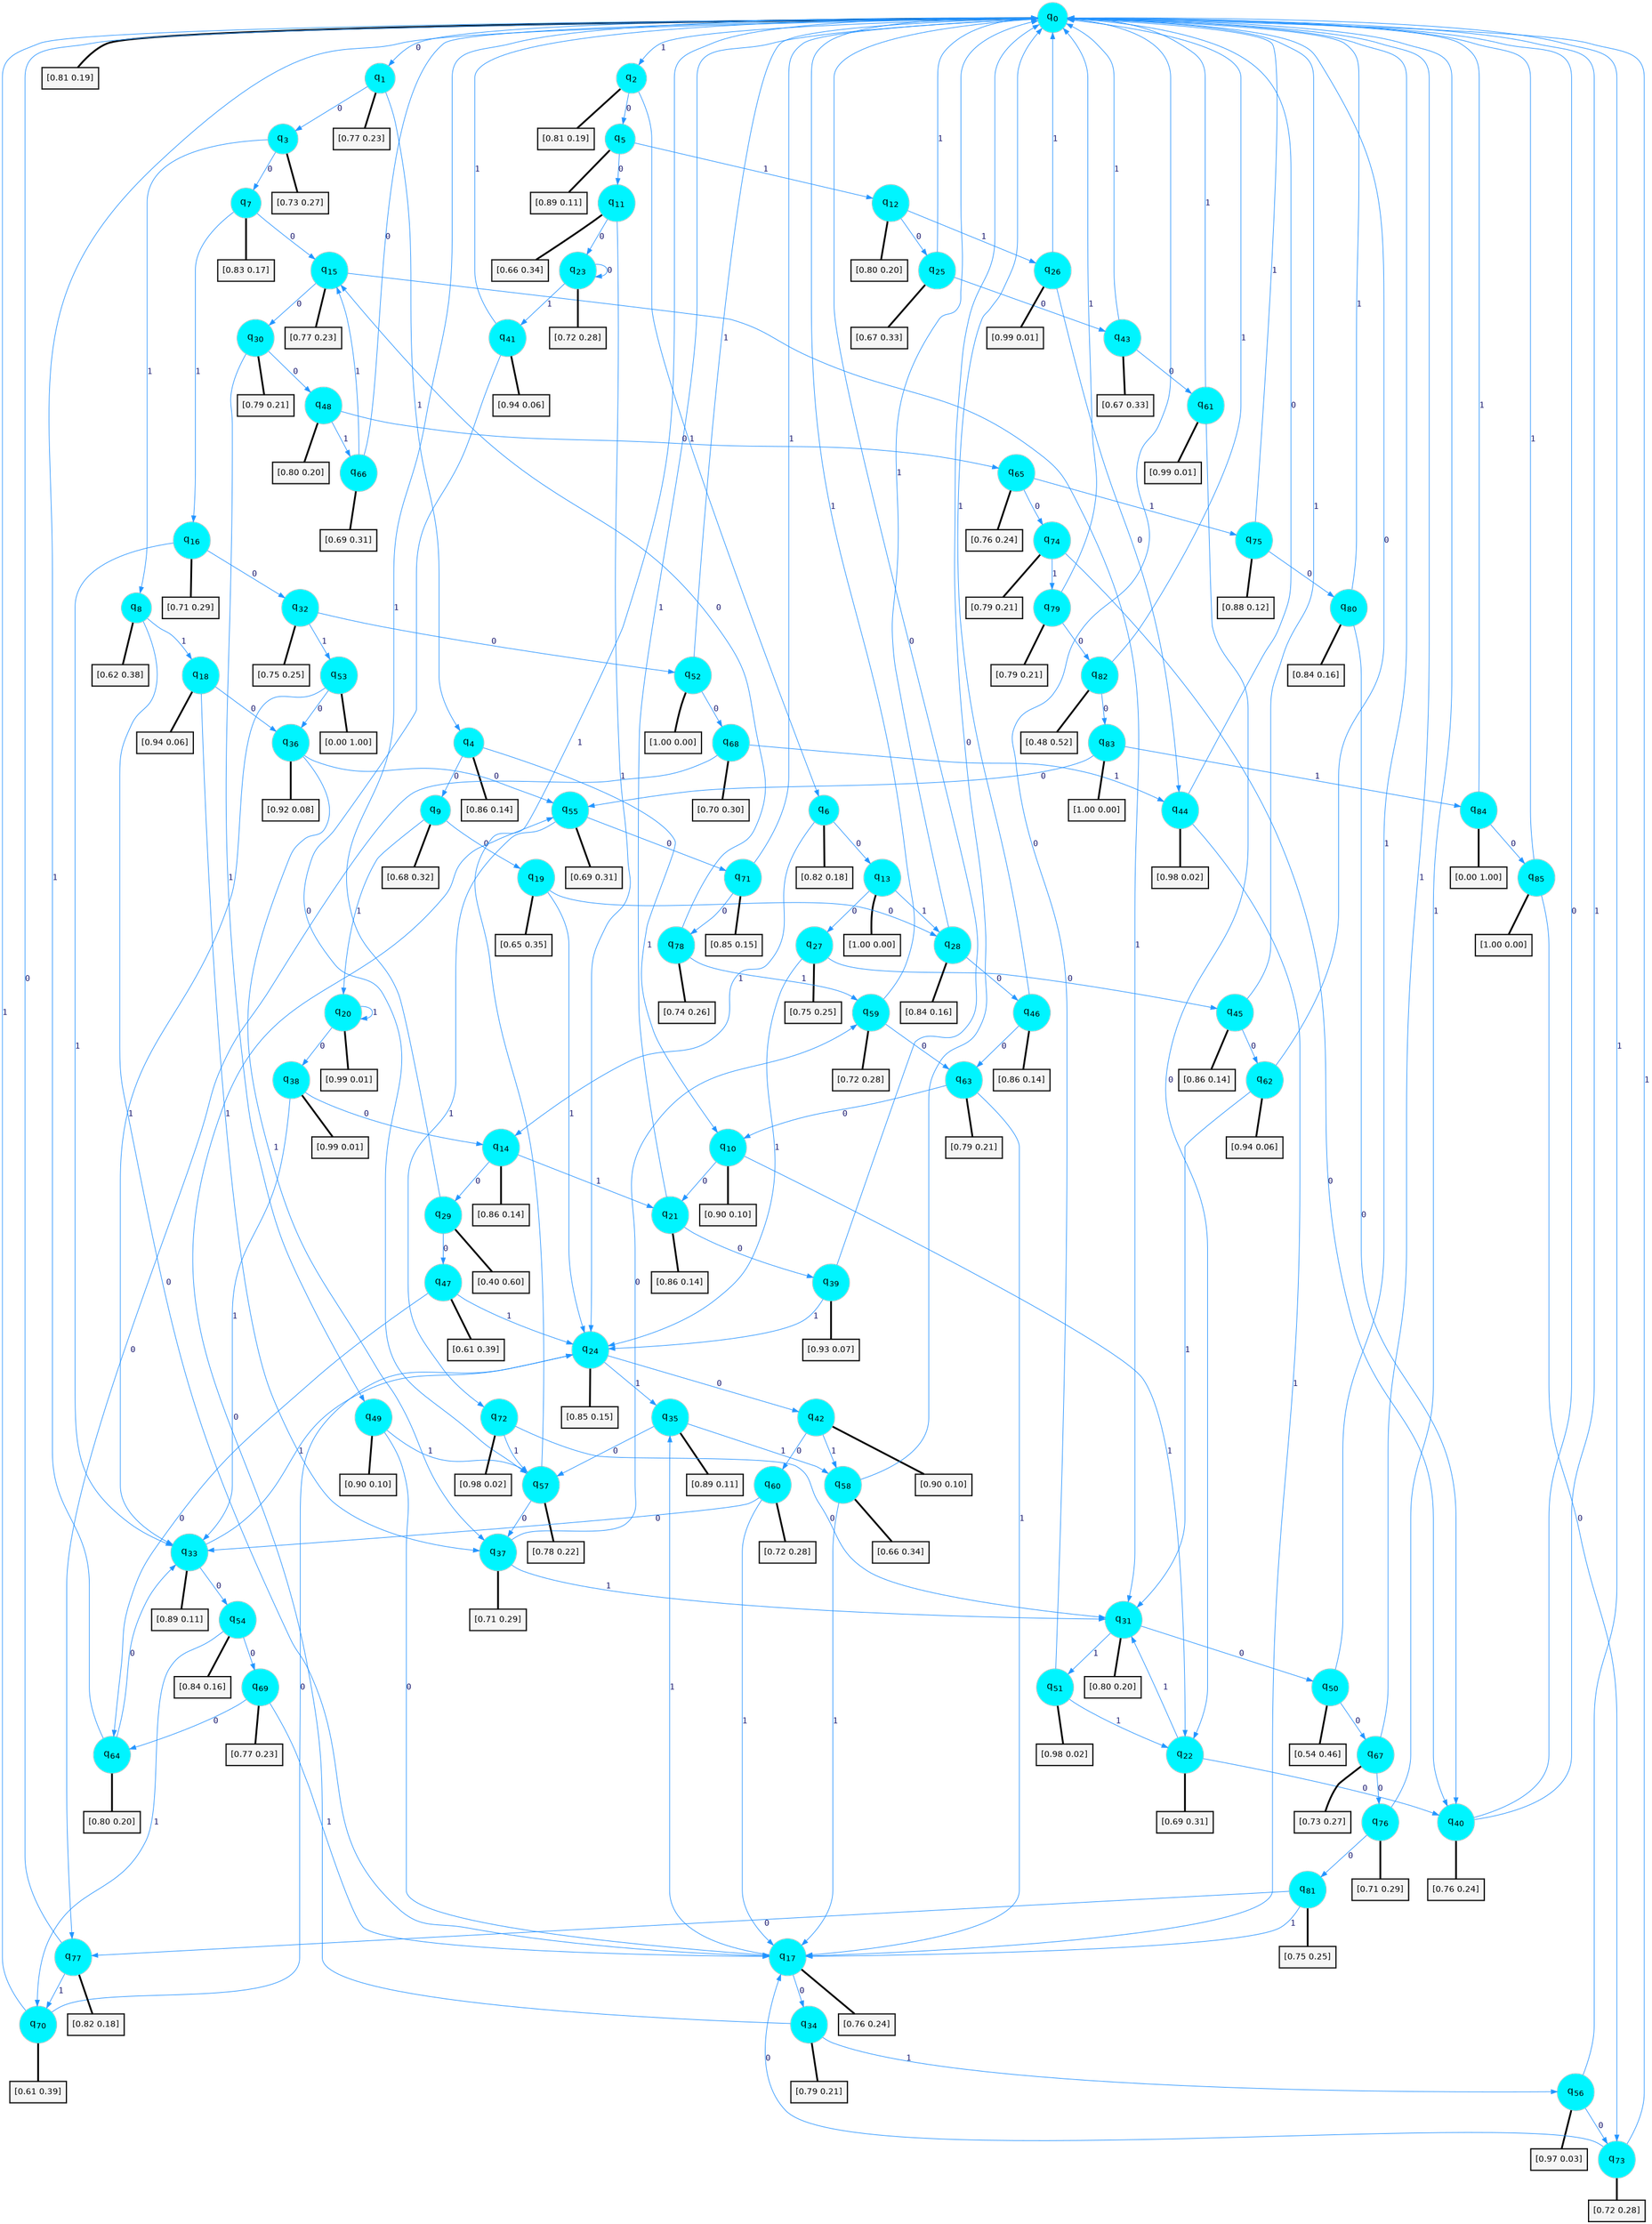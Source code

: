 digraph G {
graph [
bgcolor=transparent, dpi=300, rankdir=TD, size="40,25"];
node [
color=gray, fillcolor=turquoise1, fontcolor=black, fontname=Helvetica, fontsize=16, fontweight=bold, shape=circle, style=filled];
edge [
arrowsize=1, color=dodgerblue1, fontcolor=midnightblue, fontname=courier, fontweight=bold, penwidth=1, style=solid, weight=20];
0[label=<q<SUB>0</SUB>>];
1[label=<q<SUB>1</SUB>>];
2[label=<q<SUB>2</SUB>>];
3[label=<q<SUB>3</SUB>>];
4[label=<q<SUB>4</SUB>>];
5[label=<q<SUB>5</SUB>>];
6[label=<q<SUB>6</SUB>>];
7[label=<q<SUB>7</SUB>>];
8[label=<q<SUB>8</SUB>>];
9[label=<q<SUB>9</SUB>>];
10[label=<q<SUB>10</SUB>>];
11[label=<q<SUB>11</SUB>>];
12[label=<q<SUB>12</SUB>>];
13[label=<q<SUB>13</SUB>>];
14[label=<q<SUB>14</SUB>>];
15[label=<q<SUB>15</SUB>>];
16[label=<q<SUB>16</SUB>>];
17[label=<q<SUB>17</SUB>>];
18[label=<q<SUB>18</SUB>>];
19[label=<q<SUB>19</SUB>>];
20[label=<q<SUB>20</SUB>>];
21[label=<q<SUB>21</SUB>>];
22[label=<q<SUB>22</SUB>>];
23[label=<q<SUB>23</SUB>>];
24[label=<q<SUB>24</SUB>>];
25[label=<q<SUB>25</SUB>>];
26[label=<q<SUB>26</SUB>>];
27[label=<q<SUB>27</SUB>>];
28[label=<q<SUB>28</SUB>>];
29[label=<q<SUB>29</SUB>>];
30[label=<q<SUB>30</SUB>>];
31[label=<q<SUB>31</SUB>>];
32[label=<q<SUB>32</SUB>>];
33[label=<q<SUB>33</SUB>>];
34[label=<q<SUB>34</SUB>>];
35[label=<q<SUB>35</SUB>>];
36[label=<q<SUB>36</SUB>>];
37[label=<q<SUB>37</SUB>>];
38[label=<q<SUB>38</SUB>>];
39[label=<q<SUB>39</SUB>>];
40[label=<q<SUB>40</SUB>>];
41[label=<q<SUB>41</SUB>>];
42[label=<q<SUB>42</SUB>>];
43[label=<q<SUB>43</SUB>>];
44[label=<q<SUB>44</SUB>>];
45[label=<q<SUB>45</SUB>>];
46[label=<q<SUB>46</SUB>>];
47[label=<q<SUB>47</SUB>>];
48[label=<q<SUB>48</SUB>>];
49[label=<q<SUB>49</SUB>>];
50[label=<q<SUB>50</SUB>>];
51[label=<q<SUB>51</SUB>>];
52[label=<q<SUB>52</SUB>>];
53[label=<q<SUB>53</SUB>>];
54[label=<q<SUB>54</SUB>>];
55[label=<q<SUB>55</SUB>>];
56[label=<q<SUB>56</SUB>>];
57[label=<q<SUB>57</SUB>>];
58[label=<q<SUB>58</SUB>>];
59[label=<q<SUB>59</SUB>>];
60[label=<q<SUB>60</SUB>>];
61[label=<q<SUB>61</SUB>>];
62[label=<q<SUB>62</SUB>>];
63[label=<q<SUB>63</SUB>>];
64[label=<q<SUB>64</SUB>>];
65[label=<q<SUB>65</SUB>>];
66[label=<q<SUB>66</SUB>>];
67[label=<q<SUB>67</SUB>>];
68[label=<q<SUB>68</SUB>>];
69[label=<q<SUB>69</SUB>>];
70[label=<q<SUB>70</SUB>>];
71[label=<q<SUB>71</SUB>>];
72[label=<q<SUB>72</SUB>>];
73[label=<q<SUB>73</SUB>>];
74[label=<q<SUB>74</SUB>>];
75[label=<q<SUB>75</SUB>>];
76[label=<q<SUB>76</SUB>>];
77[label=<q<SUB>77</SUB>>];
78[label=<q<SUB>78</SUB>>];
79[label=<q<SUB>79</SUB>>];
80[label=<q<SUB>80</SUB>>];
81[label=<q<SUB>81</SUB>>];
82[label=<q<SUB>82</SUB>>];
83[label=<q<SUB>83</SUB>>];
84[label=<q<SUB>84</SUB>>];
85[label=<q<SUB>85</SUB>>];
86[label="[0.81 0.19]", shape=box,fontcolor=black, fontname=Helvetica, fontsize=14, penwidth=2, fillcolor=whitesmoke,color=black];
87[label="[0.77 0.23]", shape=box,fontcolor=black, fontname=Helvetica, fontsize=14, penwidth=2, fillcolor=whitesmoke,color=black];
88[label="[0.81 0.19]", shape=box,fontcolor=black, fontname=Helvetica, fontsize=14, penwidth=2, fillcolor=whitesmoke,color=black];
89[label="[0.73 0.27]", shape=box,fontcolor=black, fontname=Helvetica, fontsize=14, penwidth=2, fillcolor=whitesmoke,color=black];
90[label="[0.86 0.14]", shape=box,fontcolor=black, fontname=Helvetica, fontsize=14, penwidth=2, fillcolor=whitesmoke,color=black];
91[label="[0.89 0.11]", shape=box,fontcolor=black, fontname=Helvetica, fontsize=14, penwidth=2, fillcolor=whitesmoke,color=black];
92[label="[0.82 0.18]", shape=box,fontcolor=black, fontname=Helvetica, fontsize=14, penwidth=2, fillcolor=whitesmoke,color=black];
93[label="[0.83 0.17]", shape=box,fontcolor=black, fontname=Helvetica, fontsize=14, penwidth=2, fillcolor=whitesmoke,color=black];
94[label="[0.62 0.38]", shape=box,fontcolor=black, fontname=Helvetica, fontsize=14, penwidth=2, fillcolor=whitesmoke,color=black];
95[label="[0.68 0.32]", shape=box,fontcolor=black, fontname=Helvetica, fontsize=14, penwidth=2, fillcolor=whitesmoke,color=black];
96[label="[0.90 0.10]", shape=box,fontcolor=black, fontname=Helvetica, fontsize=14, penwidth=2, fillcolor=whitesmoke,color=black];
97[label="[0.66 0.34]", shape=box,fontcolor=black, fontname=Helvetica, fontsize=14, penwidth=2, fillcolor=whitesmoke,color=black];
98[label="[0.80 0.20]", shape=box,fontcolor=black, fontname=Helvetica, fontsize=14, penwidth=2, fillcolor=whitesmoke,color=black];
99[label="[1.00 0.00]", shape=box,fontcolor=black, fontname=Helvetica, fontsize=14, penwidth=2, fillcolor=whitesmoke,color=black];
100[label="[0.86 0.14]", shape=box,fontcolor=black, fontname=Helvetica, fontsize=14, penwidth=2, fillcolor=whitesmoke,color=black];
101[label="[0.77 0.23]", shape=box,fontcolor=black, fontname=Helvetica, fontsize=14, penwidth=2, fillcolor=whitesmoke,color=black];
102[label="[0.71 0.29]", shape=box,fontcolor=black, fontname=Helvetica, fontsize=14, penwidth=2, fillcolor=whitesmoke,color=black];
103[label="[0.76 0.24]", shape=box,fontcolor=black, fontname=Helvetica, fontsize=14, penwidth=2, fillcolor=whitesmoke,color=black];
104[label="[0.94 0.06]", shape=box,fontcolor=black, fontname=Helvetica, fontsize=14, penwidth=2, fillcolor=whitesmoke,color=black];
105[label="[0.65 0.35]", shape=box,fontcolor=black, fontname=Helvetica, fontsize=14, penwidth=2, fillcolor=whitesmoke,color=black];
106[label="[0.99 0.01]", shape=box,fontcolor=black, fontname=Helvetica, fontsize=14, penwidth=2, fillcolor=whitesmoke,color=black];
107[label="[0.86 0.14]", shape=box,fontcolor=black, fontname=Helvetica, fontsize=14, penwidth=2, fillcolor=whitesmoke,color=black];
108[label="[0.69 0.31]", shape=box,fontcolor=black, fontname=Helvetica, fontsize=14, penwidth=2, fillcolor=whitesmoke,color=black];
109[label="[0.72 0.28]", shape=box,fontcolor=black, fontname=Helvetica, fontsize=14, penwidth=2, fillcolor=whitesmoke,color=black];
110[label="[0.85 0.15]", shape=box,fontcolor=black, fontname=Helvetica, fontsize=14, penwidth=2, fillcolor=whitesmoke,color=black];
111[label="[0.67 0.33]", shape=box,fontcolor=black, fontname=Helvetica, fontsize=14, penwidth=2, fillcolor=whitesmoke,color=black];
112[label="[0.99 0.01]", shape=box,fontcolor=black, fontname=Helvetica, fontsize=14, penwidth=2, fillcolor=whitesmoke,color=black];
113[label="[0.75 0.25]", shape=box,fontcolor=black, fontname=Helvetica, fontsize=14, penwidth=2, fillcolor=whitesmoke,color=black];
114[label="[0.84 0.16]", shape=box,fontcolor=black, fontname=Helvetica, fontsize=14, penwidth=2, fillcolor=whitesmoke,color=black];
115[label="[0.40 0.60]", shape=box,fontcolor=black, fontname=Helvetica, fontsize=14, penwidth=2, fillcolor=whitesmoke,color=black];
116[label="[0.79 0.21]", shape=box,fontcolor=black, fontname=Helvetica, fontsize=14, penwidth=2, fillcolor=whitesmoke,color=black];
117[label="[0.80 0.20]", shape=box,fontcolor=black, fontname=Helvetica, fontsize=14, penwidth=2, fillcolor=whitesmoke,color=black];
118[label="[0.75 0.25]", shape=box,fontcolor=black, fontname=Helvetica, fontsize=14, penwidth=2, fillcolor=whitesmoke,color=black];
119[label="[0.89 0.11]", shape=box,fontcolor=black, fontname=Helvetica, fontsize=14, penwidth=2, fillcolor=whitesmoke,color=black];
120[label="[0.79 0.21]", shape=box,fontcolor=black, fontname=Helvetica, fontsize=14, penwidth=2, fillcolor=whitesmoke,color=black];
121[label="[0.89 0.11]", shape=box,fontcolor=black, fontname=Helvetica, fontsize=14, penwidth=2, fillcolor=whitesmoke,color=black];
122[label="[0.92 0.08]", shape=box,fontcolor=black, fontname=Helvetica, fontsize=14, penwidth=2, fillcolor=whitesmoke,color=black];
123[label="[0.71 0.29]", shape=box,fontcolor=black, fontname=Helvetica, fontsize=14, penwidth=2, fillcolor=whitesmoke,color=black];
124[label="[0.99 0.01]", shape=box,fontcolor=black, fontname=Helvetica, fontsize=14, penwidth=2, fillcolor=whitesmoke,color=black];
125[label="[0.93 0.07]", shape=box,fontcolor=black, fontname=Helvetica, fontsize=14, penwidth=2, fillcolor=whitesmoke,color=black];
126[label="[0.76 0.24]", shape=box,fontcolor=black, fontname=Helvetica, fontsize=14, penwidth=2, fillcolor=whitesmoke,color=black];
127[label="[0.94 0.06]", shape=box,fontcolor=black, fontname=Helvetica, fontsize=14, penwidth=2, fillcolor=whitesmoke,color=black];
128[label="[0.90 0.10]", shape=box,fontcolor=black, fontname=Helvetica, fontsize=14, penwidth=2, fillcolor=whitesmoke,color=black];
129[label="[0.67 0.33]", shape=box,fontcolor=black, fontname=Helvetica, fontsize=14, penwidth=2, fillcolor=whitesmoke,color=black];
130[label="[0.98 0.02]", shape=box,fontcolor=black, fontname=Helvetica, fontsize=14, penwidth=2, fillcolor=whitesmoke,color=black];
131[label="[0.86 0.14]", shape=box,fontcolor=black, fontname=Helvetica, fontsize=14, penwidth=2, fillcolor=whitesmoke,color=black];
132[label="[0.86 0.14]", shape=box,fontcolor=black, fontname=Helvetica, fontsize=14, penwidth=2, fillcolor=whitesmoke,color=black];
133[label="[0.61 0.39]", shape=box,fontcolor=black, fontname=Helvetica, fontsize=14, penwidth=2, fillcolor=whitesmoke,color=black];
134[label="[0.80 0.20]", shape=box,fontcolor=black, fontname=Helvetica, fontsize=14, penwidth=2, fillcolor=whitesmoke,color=black];
135[label="[0.90 0.10]", shape=box,fontcolor=black, fontname=Helvetica, fontsize=14, penwidth=2, fillcolor=whitesmoke,color=black];
136[label="[0.54 0.46]", shape=box,fontcolor=black, fontname=Helvetica, fontsize=14, penwidth=2, fillcolor=whitesmoke,color=black];
137[label="[0.98 0.02]", shape=box,fontcolor=black, fontname=Helvetica, fontsize=14, penwidth=2, fillcolor=whitesmoke,color=black];
138[label="[1.00 0.00]", shape=box,fontcolor=black, fontname=Helvetica, fontsize=14, penwidth=2, fillcolor=whitesmoke,color=black];
139[label="[0.00 1.00]", shape=box,fontcolor=black, fontname=Helvetica, fontsize=14, penwidth=2, fillcolor=whitesmoke,color=black];
140[label="[0.84 0.16]", shape=box,fontcolor=black, fontname=Helvetica, fontsize=14, penwidth=2, fillcolor=whitesmoke,color=black];
141[label="[0.69 0.31]", shape=box,fontcolor=black, fontname=Helvetica, fontsize=14, penwidth=2, fillcolor=whitesmoke,color=black];
142[label="[0.97 0.03]", shape=box,fontcolor=black, fontname=Helvetica, fontsize=14, penwidth=2, fillcolor=whitesmoke,color=black];
143[label="[0.78 0.22]", shape=box,fontcolor=black, fontname=Helvetica, fontsize=14, penwidth=2, fillcolor=whitesmoke,color=black];
144[label="[0.66 0.34]", shape=box,fontcolor=black, fontname=Helvetica, fontsize=14, penwidth=2, fillcolor=whitesmoke,color=black];
145[label="[0.72 0.28]", shape=box,fontcolor=black, fontname=Helvetica, fontsize=14, penwidth=2, fillcolor=whitesmoke,color=black];
146[label="[0.72 0.28]", shape=box,fontcolor=black, fontname=Helvetica, fontsize=14, penwidth=2, fillcolor=whitesmoke,color=black];
147[label="[0.99 0.01]", shape=box,fontcolor=black, fontname=Helvetica, fontsize=14, penwidth=2, fillcolor=whitesmoke,color=black];
148[label="[0.94 0.06]", shape=box,fontcolor=black, fontname=Helvetica, fontsize=14, penwidth=2, fillcolor=whitesmoke,color=black];
149[label="[0.79 0.21]", shape=box,fontcolor=black, fontname=Helvetica, fontsize=14, penwidth=2, fillcolor=whitesmoke,color=black];
150[label="[0.80 0.20]", shape=box,fontcolor=black, fontname=Helvetica, fontsize=14, penwidth=2, fillcolor=whitesmoke,color=black];
151[label="[0.76 0.24]", shape=box,fontcolor=black, fontname=Helvetica, fontsize=14, penwidth=2, fillcolor=whitesmoke,color=black];
152[label="[0.69 0.31]", shape=box,fontcolor=black, fontname=Helvetica, fontsize=14, penwidth=2, fillcolor=whitesmoke,color=black];
153[label="[0.73 0.27]", shape=box,fontcolor=black, fontname=Helvetica, fontsize=14, penwidth=2, fillcolor=whitesmoke,color=black];
154[label="[0.70 0.30]", shape=box,fontcolor=black, fontname=Helvetica, fontsize=14, penwidth=2, fillcolor=whitesmoke,color=black];
155[label="[0.77 0.23]", shape=box,fontcolor=black, fontname=Helvetica, fontsize=14, penwidth=2, fillcolor=whitesmoke,color=black];
156[label="[0.61 0.39]", shape=box,fontcolor=black, fontname=Helvetica, fontsize=14, penwidth=2, fillcolor=whitesmoke,color=black];
157[label="[0.85 0.15]", shape=box,fontcolor=black, fontname=Helvetica, fontsize=14, penwidth=2, fillcolor=whitesmoke,color=black];
158[label="[0.98 0.02]", shape=box,fontcolor=black, fontname=Helvetica, fontsize=14, penwidth=2, fillcolor=whitesmoke,color=black];
159[label="[0.72 0.28]", shape=box,fontcolor=black, fontname=Helvetica, fontsize=14, penwidth=2, fillcolor=whitesmoke,color=black];
160[label="[0.79 0.21]", shape=box,fontcolor=black, fontname=Helvetica, fontsize=14, penwidth=2, fillcolor=whitesmoke,color=black];
161[label="[0.88 0.12]", shape=box,fontcolor=black, fontname=Helvetica, fontsize=14, penwidth=2, fillcolor=whitesmoke,color=black];
162[label="[0.71 0.29]", shape=box,fontcolor=black, fontname=Helvetica, fontsize=14, penwidth=2, fillcolor=whitesmoke,color=black];
163[label="[0.82 0.18]", shape=box,fontcolor=black, fontname=Helvetica, fontsize=14, penwidth=2, fillcolor=whitesmoke,color=black];
164[label="[0.74 0.26]", shape=box,fontcolor=black, fontname=Helvetica, fontsize=14, penwidth=2, fillcolor=whitesmoke,color=black];
165[label="[0.79 0.21]", shape=box,fontcolor=black, fontname=Helvetica, fontsize=14, penwidth=2, fillcolor=whitesmoke,color=black];
166[label="[0.84 0.16]", shape=box,fontcolor=black, fontname=Helvetica, fontsize=14, penwidth=2, fillcolor=whitesmoke,color=black];
167[label="[0.75 0.25]", shape=box,fontcolor=black, fontname=Helvetica, fontsize=14, penwidth=2, fillcolor=whitesmoke,color=black];
168[label="[0.48 0.52]", shape=box,fontcolor=black, fontname=Helvetica, fontsize=14, penwidth=2, fillcolor=whitesmoke,color=black];
169[label="[1.00 0.00]", shape=box,fontcolor=black, fontname=Helvetica, fontsize=14, penwidth=2, fillcolor=whitesmoke,color=black];
170[label="[0.00 1.00]", shape=box,fontcolor=black, fontname=Helvetica, fontsize=14, penwidth=2, fillcolor=whitesmoke,color=black];
171[label="[1.00 0.00]", shape=box,fontcolor=black, fontname=Helvetica, fontsize=14, penwidth=2, fillcolor=whitesmoke,color=black];
0->1 [label=0];
0->2 [label=1];
0->86 [arrowhead=none, penwidth=3,color=black];
1->3 [label=0];
1->4 [label=1];
1->87 [arrowhead=none, penwidth=3,color=black];
2->5 [label=0];
2->6 [label=1];
2->88 [arrowhead=none, penwidth=3,color=black];
3->7 [label=0];
3->8 [label=1];
3->89 [arrowhead=none, penwidth=3,color=black];
4->9 [label=0];
4->10 [label=1];
4->90 [arrowhead=none, penwidth=3,color=black];
5->11 [label=0];
5->12 [label=1];
5->91 [arrowhead=none, penwidth=3,color=black];
6->13 [label=0];
6->14 [label=1];
6->92 [arrowhead=none, penwidth=3,color=black];
7->15 [label=0];
7->16 [label=1];
7->93 [arrowhead=none, penwidth=3,color=black];
8->17 [label=0];
8->18 [label=1];
8->94 [arrowhead=none, penwidth=3,color=black];
9->19 [label=0];
9->20 [label=1];
9->95 [arrowhead=none, penwidth=3,color=black];
10->21 [label=0];
10->22 [label=1];
10->96 [arrowhead=none, penwidth=3,color=black];
11->23 [label=0];
11->24 [label=1];
11->97 [arrowhead=none, penwidth=3,color=black];
12->25 [label=0];
12->26 [label=1];
12->98 [arrowhead=none, penwidth=3,color=black];
13->27 [label=0];
13->28 [label=1];
13->99 [arrowhead=none, penwidth=3,color=black];
14->29 [label=0];
14->21 [label=1];
14->100 [arrowhead=none, penwidth=3,color=black];
15->30 [label=0];
15->31 [label=1];
15->101 [arrowhead=none, penwidth=3,color=black];
16->32 [label=0];
16->33 [label=1];
16->102 [arrowhead=none, penwidth=3,color=black];
17->34 [label=0];
17->35 [label=1];
17->103 [arrowhead=none, penwidth=3,color=black];
18->36 [label=0];
18->37 [label=1];
18->104 [arrowhead=none, penwidth=3,color=black];
19->28 [label=0];
19->24 [label=1];
19->105 [arrowhead=none, penwidth=3,color=black];
20->38 [label=0];
20->20 [label=1];
20->106 [arrowhead=none, penwidth=3,color=black];
21->39 [label=0];
21->0 [label=1];
21->107 [arrowhead=none, penwidth=3,color=black];
22->40 [label=0];
22->31 [label=1];
22->108 [arrowhead=none, penwidth=3,color=black];
23->23 [label=0];
23->41 [label=1];
23->109 [arrowhead=none, penwidth=3,color=black];
24->42 [label=0];
24->35 [label=1];
24->110 [arrowhead=none, penwidth=3,color=black];
25->43 [label=0];
25->0 [label=1];
25->111 [arrowhead=none, penwidth=3,color=black];
26->44 [label=0];
26->0 [label=1];
26->112 [arrowhead=none, penwidth=3,color=black];
27->45 [label=0];
27->24 [label=1];
27->113 [arrowhead=none, penwidth=3,color=black];
28->46 [label=0];
28->0 [label=1];
28->114 [arrowhead=none, penwidth=3,color=black];
29->47 [label=0];
29->0 [label=1];
29->115 [arrowhead=none, penwidth=3,color=black];
30->48 [label=0];
30->49 [label=1];
30->116 [arrowhead=none, penwidth=3,color=black];
31->50 [label=0];
31->51 [label=1];
31->117 [arrowhead=none, penwidth=3,color=black];
32->52 [label=0];
32->53 [label=1];
32->118 [arrowhead=none, penwidth=3,color=black];
33->54 [label=0];
33->24 [label=1];
33->119 [arrowhead=none, penwidth=3,color=black];
34->55 [label=0];
34->56 [label=1];
34->120 [arrowhead=none, penwidth=3,color=black];
35->57 [label=0];
35->58 [label=1];
35->121 [arrowhead=none, penwidth=3,color=black];
36->55 [label=0];
36->37 [label=1];
36->122 [arrowhead=none, penwidth=3,color=black];
37->59 [label=0];
37->31 [label=1];
37->123 [arrowhead=none, penwidth=3,color=black];
38->14 [label=0];
38->33 [label=1];
38->124 [arrowhead=none, penwidth=3,color=black];
39->0 [label=0];
39->24 [label=1];
39->125 [arrowhead=none, penwidth=3,color=black];
40->0 [label=0];
40->0 [label=1];
40->126 [arrowhead=none, penwidth=3,color=black];
41->57 [label=0];
41->0 [label=1];
41->127 [arrowhead=none, penwidth=3,color=black];
42->60 [label=0];
42->58 [label=1];
42->128 [arrowhead=none, penwidth=3,color=black];
43->61 [label=0];
43->0 [label=1];
43->129 [arrowhead=none, penwidth=3,color=black];
44->0 [label=0];
44->17 [label=1];
44->130 [arrowhead=none, penwidth=3,color=black];
45->62 [label=0];
45->0 [label=1];
45->131 [arrowhead=none, penwidth=3,color=black];
46->63 [label=0];
46->0 [label=1];
46->132 [arrowhead=none, penwidth=3,color=black];
47->64 [label=0];
47->24 [label=1];
47->133 [arrowhead=none, penwidth=3,color=black];
48->65 [label=0];
48->66 [label=1];
48->134 [arrowhead=none, penwidth=3,color=black];
49->17 [label=0];
49->57 [label=1];
49->135 [arrowhead=none, penwidth=3,color=black];
50->67 [label=0];
50->0 [label=1];
50->136 [arrowhead=none, penwidth=3,color=black];
51->0 [label=0];
51->22 [label=1];
51->137 [arrowhead=none, penwidth=3,color=black];
52->68 [label=0];
52->0 [label=1];
52->138 [arrowhead=none, penwidth=3,color=black];
53->36 [label=0];
53->33 [label=1];
53->139 [arrowhead=none, penwidth=3,color=black];
54->69 [label=0];
54->70 [label=1];
54->140 [arrowhead=none, penwidth=3,color=black];
55->71 [label=0];
55->72 [label=1];
55->141 [arrowhead=none, penwidth=3,color=black];
56->73 [label=0];
56->0 [label=1];
56->142 [arrowhead=none, penwidth=3,color=black];
57->37 [label=0];
57->0 [label=1];
57->143 [arrowhead=none, penwidth=3,color=black];
58->0 [label=0];
58->17 [label=1];
58->144 [arrowhead=none, penwidth=3,color=black];
59->63 [label=0];
59->0 [label=1];
59->145 [arrowhead=none, penwidth=3,color=black];
60->33 [label=0];
60->17 [label=1];
60->146 [arrowhead=none, penwidth=3,color=black];
61->22 [label=0];
61->0 [label=1];
61->147 [arrowhead=none, penwidth=3,color=black];
62->0 [label=0];
62->31 [label=1];
62->148 [arrowhead=none, penwidth=3,color=black];
63->10 [label=0];
63->17 [label=1];
63->149 [arrowhead=none, penwidth=3,color=black];
64->33 [label=0];
64->0 [label=1];
64->150 [arrowhead=none, penwidth=3,color=black];
65->74 [label=0];
65->75 [label=1];
65->151 [arrowhead=none, penwidth=3,color=black];
66->0 [label=0];
66->15 [label=1];
66->152 [arrowhead=none, penwidth=3,color=black];
67->76 [label=0];
67->0 [label=1];
67->153 [arrowhead=none, penwidth=3,color=black];
68->77 [label=0];
68->44 [label=1];
68->154 [arrowhead=none, penwidth=3,color=black];
69->64 [label=0];
69->17 [label=1];
69->155 [arrowhead=none, penwidth=3,color=black];
70->24 [label=0];
70->0 [label=1];
70->156 [arrowhead=none, penwidth=3,color=black];
71->78 [label=0];
71->0 [label=1];
71->157 [arrowhead=none, penwidth=3,color=black];
72->31 [label=0];
72->57 [label=1];
72->158 [arrowhead=none, penwidth=3,color=black];
73->17 [label=0];
73->0 [label=1];
73->159 [arrowhead=none, penwidth=3,color=black];
74->40 [label=0];
74->79 [label=1];
74->160 [arrowhead=none, penwidth=3,color=black];
75->80 [label=0];
75->0 [label=1];
75->161 [arrowhead=none, penwidth=3,color=black];
76->81 [label=0];
76->0 [label=1];
76->162 [arrowhead=none, penwidth=3,color=black];
77->0 [label=0];
77->70 [label=1];
77->163 [arrowhead=none, penwidth=3,color=black];
78->15 [label=0];
78->59 [label=1];
78->164 [arrowhead=none, penwidth=3,color=black];
79->82 [label=0];
79->0 [label=1];
79->165 [arrowhead=none, penwidth=3,color=black];
80->40 [label=0];
80->0 [label=1];
80->166 [arrowhead=none, penwidth=3,color=black];
81->77 [label=0];
81->17 [label=1];
81->167 [arrowhead=none, penwidth=3,color=black];
82->83 [label=0];
82->0 [label=1];
82->168 [arrowhead=none, penwidth=3,color=black];
83->55 [label=0];
83->84 [label=1];
83->169 [arrowhead=none, penwidth=3,color=black];
84->85 [label=0];
84->0 [label=1];
84->170 [arrowhead=none, penwidth=3,color=black];
85->73 [label=0];
85->0 [label=1];
85->171 [arrowhead=none, penwidth=3,color=black];
}
